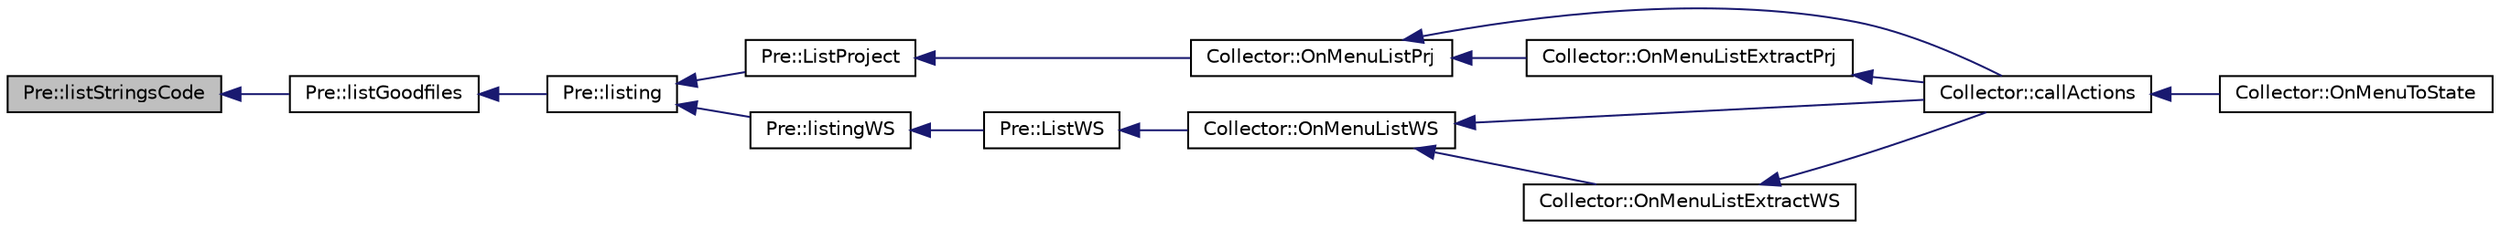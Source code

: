 digraph "Pre::listStringsCode"
{
  edge [fontname="Helvetica",fontsize="10",labelfontname="Helvetica",labelfontsize="10"];
  node [fontname="Helvetica",fontsize="10",shape=record];
  rankdir="LR";
  Node787 [label="Pre::listStringsCode",height=0.2,width=0.4,color="black", fillcolor="grey75", style="filled", fontcolor="black"];
  Node787 -> Node788 [dir="back",color="midnightblue",fontsize="10",style="solid",fontname="Helvetica"];
  Node788 [label="Pre::listGoodfiles",height=0.2,width=0.4,color="black", fillcolor="white", style="filled",URL="$class_pre.html#a17cd9de411485392eb54054e59cb98a6",tooltip="List translatables strings from elegible files. "];
  Node788 -> Node789 [dir="back",color="midnightblue",fontsize="10",style="solid",fontname="Helvetica"];
  Node789 [label="Pre::listing",height=0.2,width=0.4,color="black", fillcolor="white", style="filled",URL="$class_pre.html#a58700da6472228a04e8b26033a63d438",tooltip="Search and memorize strings to be extracted. "];
  Node789 -> Node790 [dir="back",color="midnightblue",fontsize="10",style="solid",fontname="Helvetica"];
  Node790 [label="Pre::ListProject",height=0.2,width=0.4,color="black", fillcolor="white", style="filled",URL="$class_pre.html#a6537186bec965c977da90bb2a1feac67",tooltip=" "];
  Node790 -> Node791 [dir="back",color="midnightblue",fontsize="10",style="solid",fontname="Helvetica"];
  Node791 [label="Collector::OnMenuListPrj",height=0.2,width=0.4,color="black", fillcolor="white", style="filled",URL="$class_collector.html#a7a52cb7e51c2bafa5ca760e2f005f427",tooltip="Places the status graph in the listing project report. "];
  Node791 -> Node792 [dir="back",color="midnightblue",fontsize="10",style="solid",fontname="Helvetica"];
  Node792 [label="Collector::callActions",height=0.2,width=0.4,color="black", fillcolor="white", style="filled",URL="$class_collector.html#a772e3452af93d18c7764aed8245af527",tooltip="Call all &#39;OnMenu...()&#39;. "];
  Node792 -> Node793 [dir="back",color="midnightblue",fontsize="10",style="solid",fontname="Helvetica"];
  Node793 [label="Collector::OnMenuToState",height=0.2,width=0.4,color="black", fillcolor="white", style="filled",URL="$class_collector.html#a4d9c1a6b570a3cf86ee6e96d3344531e",tooltip="Only one method for all events. "];
  Node791 -> Node794 [dir="back",color="midnightblue",fontsize="10",style="solid",fontname="Helvetica"];
  Node794 [label="Collector::OnMenuListExtractPrj",height=0.2,width=0.4,color="black", fillcolor="white", style="filled",URL="$class_collector.html#a24cfe1b83b040784e834277da16e0a68",tooltip="Places the status grap in the listing and extract report. "];
  Node794 -> Node792 [dir="back",color="midnightblue",fontsize="10",style="solid",fontname="Helvetica"];
  Node789 -> Node795 [dir="back",color="midnightblue",fontsize="10",style="solid",fontname="Helvetica"];
  Node795 [label="Pre::listingWS",height=0.2,width=0.4,color="black", fillcolor="white", style="filled",URL="$class_pre.html#a0236657277d3ebf2dc392a6f05e215c5",tooltip="Search and memorize strings to be extracted from workspace. "];
  Node795 -> Node796 [dir="back",color="midnightblue",fontsize="10",style="solid",fontname="Helvetica"];
  Node796 [label="Pre::ListWS",height=0.2,width=0.4,color="black", fillcolor="white", style="filled",URL="$class_pre.html#aa9b0b0f3b571d8c8b511ed3134d26bb4",tooltip="List strings to be translated in workspace. "];
  Node796 -> Node797 [dir="back",color="midnightblue",fontsize="10",style="solid",fontname="Helvetica"];
  Node797 [label="Collector::OnMenuListWS",height=0.2,width=0.4,color="black", fillcolor="white", style="filled",URL="$class_collector.html#ad05ff772ab635dd2b018af610c45f666",tooltip="Places the status graph in the listing workspace report. "];
  Node797 -> Node792 [dir="back",color="midnightblue",fontsize="10",style="solid",fontname="Helvetica"];
  Node797 -> Node798 [dir="back",color="midnightblue",fontsize="10",style="solid",fontname="Helvetica"];
  Node798 [label="Collector::OnMenuListExtractWS",height=0.2,width=0.4,color="black", fillcolor="white", style="filled",URL="$class_collector.html#a6f578e146a373e98a2638c6a509ee193",tooltip="Places the status grap in the listing and extract workspace report. "];
  Node798 -> Node792 [dir="back",color="midnightblue",fontsize="10",style="solid",fontname="Helvetica"];
}
